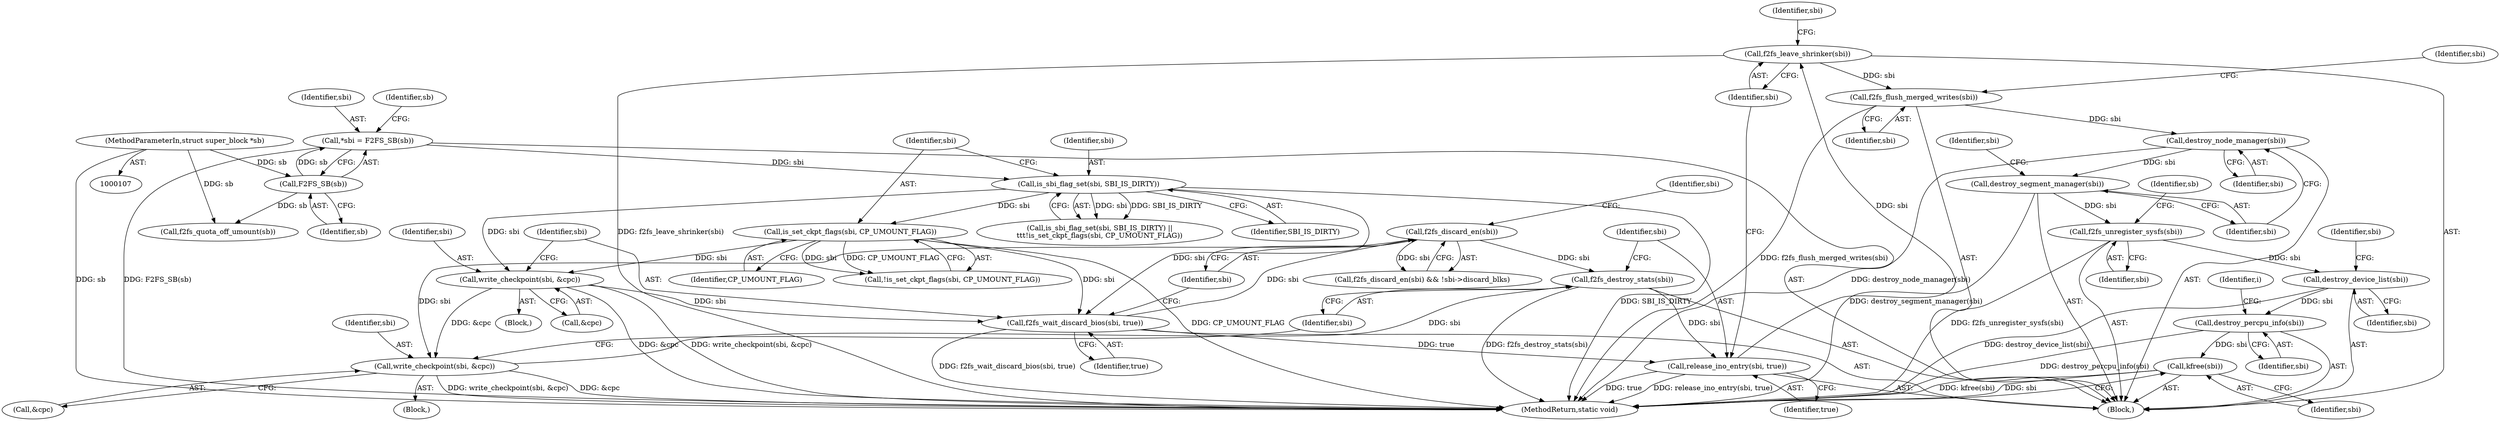 digraph "0_linux_638164a2718f337ea224b747cf5977ef143166a4_1@API" {
"1000167" [label="(Call,f2fs_flush_merged_writes(sbi))"];
"1000160" [label="(Call,f2fs_leave_shrinker(sbi))"];
"1000157" [label="(Call,release_ino_entry(sbi, true))"];
"1000155" [label="(Call,f2fs_destroy_stats(sbi))"];
"1000151" [label="(Call,write_checkpoint(sbi, &cpc))"];
"1000143" [label="(Call,f2fs_discard_en(sbi))"];
"1000138" [label="(Call,f2fs_wait_discard_bios(sbi, true))"];
"1000134" [label="(Call,write_checkpoint(sbi, &cpc))"];
"1000129" [label="(Call,is_set_ckpt_flags(sbi, CP_UMOUNT_FLAG))"];
"1000125" [label="(Call,is_sbi_flag_set(sbi, SBI_IS_DIRTY))"];
"1000111" [label="(Call,*sbi = F2FS_SB(sb))"];
"1000113" [label="(Call,F2FS_SB(sb))"];
"1000108" [label="(MethodParameterIn,struct super_block *sb)"];
"1000177" [label="(Call,destroy_node_manager(sbi))"];
"1000179" [label="(Call,destroy_segment_manager(sbi))"];
"1000185" [label="(Call,f2fs_unregister_sysfs(sbi))"];
"1000204" [label="(Call,destroy_device_list(sbi))"];
"1000225" [label="(Call,destroy_percpu_info(sbi))"];
"1000242" [label="(Call,kfree(sbi))"];
"1000126" [label="(Identifier,sbi)"];
"1000204" [label="(Call,destroy_device_list(sbi))"];
"1000167" [label="(Call,f2fs_flush_merged_writes(sbi))"];
"1000125" [label="(Call,is_sbi_flag_set(sbi, SBI_IS_DIRTY))"];
"1000178" [label="(Identifier,sbi)"];
"1000134" [label="(Call,write_checkpoint(sbi, &cpc))"];
"1000155" [label="(Call,f2fs_destroy_stats(sbi))"];
"1000114" [label="(Identifier,sb)"];
"1000127" [label="(Identifier,SBI_IS_DIRTY)"];
"1000229" [label="(Identifier,i)"];
"1000186" [label="(Identifier,sbi)"];
"1000161" [label="(Identifier,sbi)"];
"1000117" [label="(Identifier,sb)"];
"1000132" [label="(Block,)"];
"1000108" [label="(MethodParameterIn,struct super_block *sb)"];
"1000189" [label="(Identifier,sb)"];
"1000225" [label="(Call,destroy_percpu_info(sbi))"];
"1000159" [label="(Identifier,true)"];
"1000113" [label="(Call,F2FS_SB(sb))"];
"1000185" [label="(Call,f2fs_unregister_sysfs(sbi))"];
"1000135" [label="(Identifier,sbi)"];
"1000139" [label="(Identifier,sbi)"];
"1000168" [label="(Identifier,sbi)"];
"1000149" [label="(Block,)"];
"1000131" [label="(Identifier,CP_UMOUNT_FLAG)"];
"1000208" [label="(Identifier,sbi)"];
"1000130" [label="(Identifier,sbi)"];
"1000142" [label="(Call,f2fs_discard_en(sbi) && !sbi->discard_blks)"];
"1000136" [label="(Call,&cpc)"];
"1000226" [label="(Identifier,sbi)"];
"1000205" [label="(Identifier,sbi)"];
"1000152" [label="(Identifier,sbi)"];
"1000151" [label="(Call,write_checkpoint(sbi, &cpc))"];
"1000160" [label="(Call,f2fs_leave_shrinker(sbi))"];
"1000179" [label="(Call,destroy_segment_manager(sbi))"];
"1000124" [label="(Call,is_sbi_flag_set(sbi, SBI_IS_DIRTY) ||\n\t\t\t!is_set_ckpt_flags(sbi, CP_UMOUNT_FLAG))"];
"1000144" [label="(Identifier,sbi)"];
"1000242" [label="(Call,kfree(sbi))"];
"1000143" [label="(Call,f2fs_discard_en(sbi))"];
"1000243" [label="(Identifier,sbi)"];
"1000244" [label="(MethodReturn,static void)"];
"1000147" [label="(Identifier,sbi)"];
"1000177" [label="(Call,destroy_node_manager(sbi))"];
"1000180" [label="(Identifier,sbi)"];
"1000156" [label="(Identifier,sbi)"];
"1000111" [label="(Call,*sbi = F2FS_SB(sb))"];
"1000116" [label="(Call,f2fs_quota_off_umount(sb))"];
"1000109" [label="(Block,)"];
"1000138" [label="(Call,f2fs_wait_discard_bios(sbi, true))"];
"1000165" [label="(Identifier,sbi)"];
"1000171" [label="(Identifier,sbi)"];
"1000158" [label="(Identifier,sbi)"];
"1000129" [label="(Call,is_set_ckpt_flags(sbi, CP_UMOUNT_FLAG))"];
"1000183" [label="(Identifier,sbi)"];
"1000112" [label="(Identifier,sbi)"];
"1000140" [label="(Identifier,true)"];
"1000157" [label="(Call,release_ino_entry(sbi, true))"];
"1000128" [label="(Call,!is_set_ckpt_flags(sbi, CP_UMOUNT_FLAG))"];
"1000153" [label="(Call,&cpc)"];
"1000167" -> "1000109"  [label="AST: "];
"1000167" -> "1000168"  [label="CFG: "];
"1000168" -> "1000167"  [label="AST: "];
"1000171" -> "1000167"  [label="CFG: "];
"1000167" -> "1000244"  [label="DDG: f2fs_flush_merged_writes(sbi)"];
"1000160" -> "1000167"  [label="DDG: sbi"];
"1000167" -> "1000177"  [label="DDG: sbi"];
"1000160" -> "1000109"  [label="AST: "];
"1000160" -> "1000161"  [label="CFG: "];
"1000161" -> "1000160"  [label="AST: "];
"1000165" -> "1000160"  [label="CFG: "];
"1000160" -> "1000244"  [label="DDG: f2fs_leave_shrinker(sbi)"];
"1000157" -> "1000160"  [label="DDG: sbi"];
"1000157" -> "1000109"  [label="AST: "];
"1000157" -> "1000159"  [label="CFG: "];
"1000158" -> "1000157"  [label="AST: "];
"1000159" -> "1000157"  [label="AST: "];
"1000161" -> "1000157"  [label="CFG: "];
"1000157" -> "1000244"  [label="DDG: true"];
"1000157" -> "1000244"  [label="DDG: release_ino_entry(sbi, true)"];
"1000155" -> "1000157"  [label="DDG: sbi"];
"1000138" -> "1000157"  [label="DDG: true"];
"1000155" -> "1000109"  [label="AST: "];
"1000155" -> "1000156"  [label="CFG: "];
"1000156" -> "1000155"  [label="AST: "];
"1000158" -> "1000155"  [label="CFG: "];
"1000155" -> "1000244"  [label="DDG: f2fs_destroy_stats(sbi)"];
"1000151" -> "1000155"  [label="DDG: sbi"];
"1000143" -> "1000155"  [label="DDG: sbi"];
"1000151" -> "1000149"  [label="AST: "];
"1000151" -> "1000153"  [label="CFG: "];
"1000152" -> "1000151"  [label="AST: "];
"1000153" -> "1000151"  [label="AST: "];
"1000156" -> "1000151"  [label="CFG: "];
"1000151" -> "1000244"  [label="DDG: write_checkpoint(sbi, &cpc)"];
"1000151" -> "1000244"  [label="DDG: &cpc"];
"1000143" -> "1000151"  [label="DDG: sbi"];
"1000134" -> "1000151"  [label="DDG: &cpc"];
"1000143" -> "1000142"  [label="AST: "];
"1000143" -> "1000144"  [label="CFG: "];
"1000144" -> "1000143"  [label="AST: "];
"1000147" -> "1000143"  [label="CFG: "];
"1000142" -> "1000143"  [label="CFG: "];
"1000143" -> "1000142"  [label="DDG: sbi"];
"1000138" -> "1000143"  [label="DDG: sbi"];
"1000138" -> "1000109"  [label="AST: "];
"1000138" -> "1000140"  [label="CFG: "];
"1000139" -> "1000138"  [label="AST: "];
"1000140" -> "1000138"  [label="AST: "];
"1000144" -> "1000138"  [label="CFG: "];
"1000138" -> "1000244"  [label="DDG: f2fs_wait_discard_bios(sbi, true)"];
"1000134" -> "1000138"  [label="DDG: sbi"];
"1000129" -> "1000138"  [label="DDG: sbi"];
"1000125" -> "1000138"  [label="DDG: sbi"];
"1000134" -> "1000132"  [label="AST: "];
"1000134" -> "1000136"  [label="CFG: "];
"1000135" -> "1000134"  [label="AST: "];
"1000136" -> "1000134"  [label="AST: "];
"1000139" -> "1000134"  [label="CFG: "];
"1000134" -> "1000244"  [label="DDG: write_checkpoint(sbi, &cpc)"];
"1000134" -> "1000244"  [label="DDG: &cpc"];
"1000129" -> "1000134"  [label="DDG: sbi"];
"1000125" -> "1000134"  [label="DDG: sbi"];
"1000129" -> "1000128"  [label="AST: "];
"1000129" -> "1000131"  [label="CFG: "];
"1000130" -> "1000129"  [label="AST: "];
"1000131" -> "1000129"  [label="AST: "];
"1000128" -> "1000129"  [label="CFG: "];
"1000129" -> "1000244"  [label="DDG: CP_UMOUNT_FLAG"];
"1000129" -> "1000128"  [label="DDG: sbi"];
"1000129" -> "1000128"  [label="DDG: CP_UMOUNT_FLAG"];
"1000125" -> "1000129"  [label="DDG: sbi"];
"1000125" -> "1000124"  [label="AST: "];
"1000125" -> "1000127"  [label="CFG: "];
"1000126" -> "1000125"  [label="AST: "];
"1000127" -> "1000125"  [label="AST: "];
"1000130" -> "1000125"  [label="CFG: "];
"1000124" -> "1000125"  [label="CFG: "];
"1000125" -> "1000244"  [label="DDG: SBI_IS_DIRTY"];
"1000125" -> "1000124"  [label="DDG: sbi"];
"1000125" -> "1000124"  [label="DDG: SBI_IS_DIRTY"];
"1000111" -> "1000125"  [label="DDG: sbi"];
"1000111" -> "1000109"  [label="AST: "];
"1000111" -> "1000113"  [label="CFG: "];
"1000112" -> "1000111"  [label="AST: "];
"1000113" -> "1000111"  [label="AST: "];
"1000117" -> "1000111"  [label="CFG: "];
"1000111" -> "1000244"  [label="DDG: F2FS_SB(sb)"];
"1000113" -> "1000111"  [label="DDG: sb"];
"1000113" -> "1000114"  [label="CFG: "];
"1000114" -> "1000113"  [label="AST: "];
"1000108" -> "1000113"  [label="DDG: sb"];
"1000113" -> "1000116"  [label="DDG: sb"];
"1000108" -> "1000107"  [label="AST: "];
"1000108" -> "1000244"  [label="DDG: sb"];
"1000108" -> "1000116"  [label="DDG: sb"];
"1000177" -> "1000109"  [label="AST: "];
"1000177" -> "1000178"  [label="CFG: "];
"1000178" -> "1000177"  [label="AST: "];
"1000180" -> "1000177"  [label="CFG: "];
"1000177" -> "1000244"  [label="DDG: destroy_node_manager(sbi)"];
"1000177" -> "1000179"  [label="DDG: sbi"];
"1000179" -> "1000109"  [label="AST: "];
"1000179" -> "1000180"  [label="CFG: "];
"1000180" -> "1000179"  [label="AST: "];
"1000183" -> "1000179"  [label="CFG: "];
"1000179" -> "1000244"  [label="DDG: destroy_segment_manager(sbi)"];
"1000179" -> "1000185"  [label="DDG: sbi"];
"1000185" -> "1000109"  [label="AST: "];
"1000185" -> "1000186"  [label="CFG: "];
"1000186" -> "1000185"  [label="AST: "];
"1000189" -> "1000185"  [label="CFG: "];
"1000185" -> "1000244"  [label="DDG: f2fs_unregister_sysfs(sbi)"];
"1000185" -> "1000204"  [label="DDG: sbi"];
"1000204" -> "1000109"  [label="AST: "];
"1000204" -> "1000205"  [label="CFG: "];
"1000205" -> "1000204"  [label="AST: "];
"1000208" -> "1000204"  [label="CFG: "];
"1000204" -> "1000244"  [label="DDG: destroy_device_list(sbi)"];
"1000204" -> "1000225"  [label="DDG: sbi"];
"1000225" -> "1000109"  [label="AST: "];
"1000225" -> "1000226"  [label="CFG: "];
"1000226" -> "1000225"  [label="AST: "];
"1000229" -> "1000225"  [label="CFG: "];
"1000225" -> "1000244"  [label="DDG: destroy_percpu_info(sbi)"];
"1000225" -> "1000242"  [label="DDG: sbi"];
"1000242" -> "1000109"  [label="AST: "];
"1000242" -> "1000243"  [label="CFG: "];
"1000243" -> "1000242"  [label="AST: "];
"1000244" -> "1000242"  [label="CFG: "];
"1000242" -> "1000244"  [label="DDG: kfree(sbi)"];
"1000242" -> "1000244"  [label="DDG: sbi"];
}
